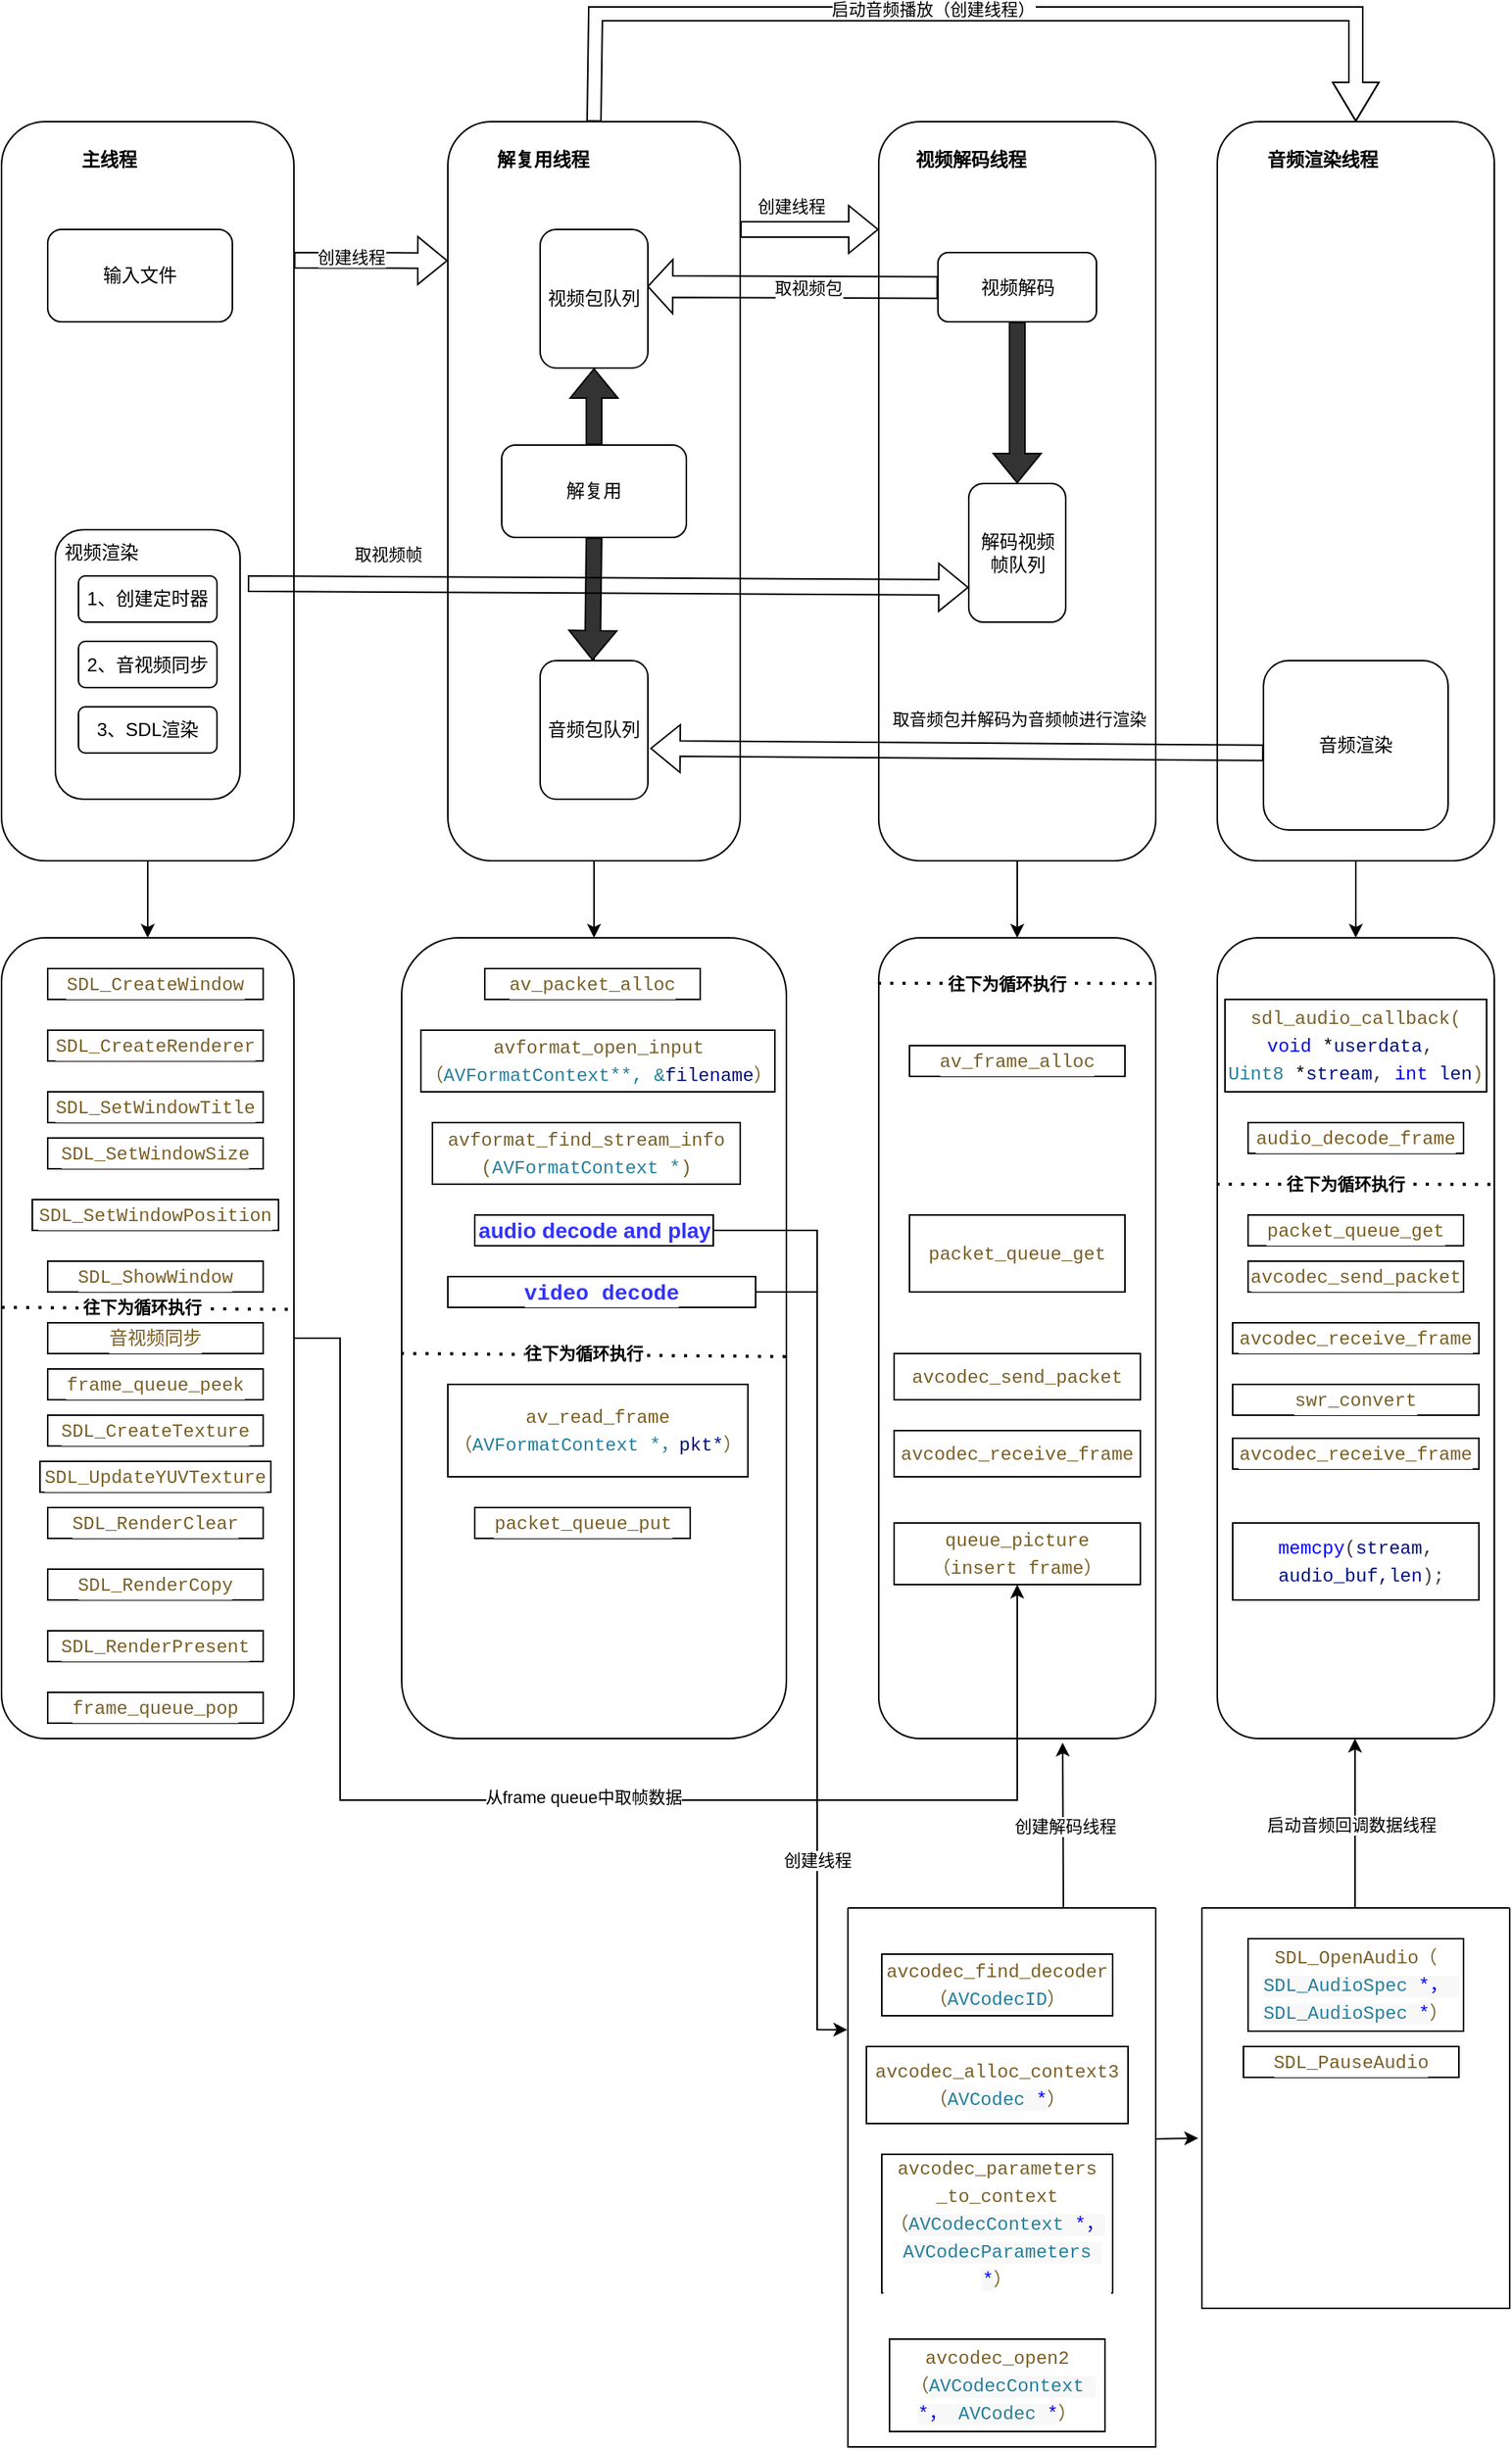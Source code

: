 <mxfile version="24.4.0" type="device">
  <diagram id="C5RBs43oDa-KdzZeNtuy" name="Page-1">
    <mxGraphModel dx="1114" dy="757" grid="1" gridSize="10" guides="1" tooltips="1" connect="1" arrows="1" fold="1" page="1" pageScale="1" pageWidth="827" pageHeight="1169" math="0" shadow="0">
      <root>
        <mxCell id="WIyWlLk6GJQsqaUBKTNV-0" />
        <mxCell id="WIyWlLk6GJQsqaUBKTNV-1" parent="WIyWlLk6GJQsqaUBKTNV-0" />
        <mxCell id="xDhnK0ZMCWVj5JiTfIHs-48" value="" style="edgeStyle=orthogonalEdgeStyle;rounded=0;orthogonalLoop=1;jettySize=auto;html=1;" edge="1" parent="WIyWlLk6GJQsqaUBKTNV-1" source="xDhnK0ZMCWVj5JiTfIHs-0" target="xDhnK0ZMCWVj5JiTfIHs-47">
          <mxGeometry relative="1" as="geometry" />
        </mxCell>
        <mxCell id="xDhnK0ZMCWVj5JiTfIHs-0" value="" style="rounded=1;whiteSpace=wrap;html=1;" vertex="1" parent="WIyWlLk6GJQsqaUBKTNV-1">
          <mxGeometry x="100" y="90" width="190" height="480" as="geometry" />
        </mxCell>
        <mxCell id="xDhnK0ZMCWVj5JiTfIHs-1" value="" style="rounded=1;whiteSpace=wrap;html=1;" vertex="1" parent="WIyWlLk6GJQsqaUBKTNV-1">
          <mxGeometry x="390" y="90" width="190" height="480" as="geometry" />
        </mxCell>
        <mxCell id="xDhnK0ZMCWVj5JiTfIHs-98" value="" style="edgeStyle=orthogonalEdgeStyle;rounded=0;orthogonalLoop=1;jettySize=auto;html=1;" edge="1" parent="WIyWlLk6GJQsqaUBKTNV-1" source="xDhnK0ZMCWVj5JiTfIHs-2" target="xDhnK0ZMCWVj5JiTfIHs-93">
          <mxGeometry relative="1" as="geometry" />
        </mxCell>
        <mxCell id="xDhnK0ZMCWVj5JiTfIHs-2" value="" style="rounded=1;whiteSpace=wrap;html=1;" vertex="1" parent="WIyWlLk6GJQsqaUBKTNV-1">
          <mxGeometry x="670" y="90" width="180" height="480" as="geometry" />
        </mxCell>
        <mxCell id="xDhnK0ZMCWVj5JiTfIHs-99" value="" style="edgeStyle=orthogonalEdgeStyle;rounded=0;orthogonalLoop=1;jettySize=auto;html=1;" edge="1" parent="WIyWlLk6GJQsqaUBKTNV-1" source="xDhnK0ZMCWVj5JiTfIHs-3" target="xDhnK0ZMCWVj5JiTfIHs-94">
          <mxGeometry relative="1" as="geometry" />
        </mxCell>
        <mxCell id="xDhnK0ZMCWVj5JiTfIHs-3" value="" style="rounded=1;whiteSpace=wrap;html=1;" vertex="1" parent="WIyWlLk6GJQsqaUBKTNV-1">
          <mxGeometry x="890" y="90" width="180" height="480" as="geometry" />
        </mxCell>
        <mxCell id="xDhnK0ZMCWVj5JiTfIHs-4" value="输入文件" style="rounded=1;whiteSpace=wrap;html=1;" vertex="1" parent="WIyWlLk6GJQsqaUBKTNV-1">
          <mxGeometry x="130" y="160" width="120" height="60" as="geometry" />
        </mxCell>
        <mxCell id="xDhnK0ZMCWVj5JiTfIHs-6" value="主线程" style="text;html=1;align=center;verticalAlign=middle;whiteSpace=wrap;rounded=0;fontStyle=1" vertex="1" parent="WIyWlLk6GJQsqaUBKTNV-1">
          <mxGeometry x="140" y="100" width="60" height="30" as="geometry" />
        </mxCell>
        <mxCell id="xDhnK0ZMCWVj5JiTfIHs-7" value="解复用线程" style="text;html=1;align=center;verticalAlign=middle;whiteSpace=wrap;rounded=0;fontStyle=1" vertex="1" parent="WIyWlLk6GJQsqaUBKTNV-1">
          <mxGeometry x="420" y="100" width="64" height="30" as="geometry" />
        </mxCell>
        <mxCell id="xDhnK0ZMCWVj5JiTfIHs-8" value="视频解码线程" style="text;html=1;align=center;verticalAlign=middle;whiteSpace=wrap;rounded=0;fontStyle=1" vertex="1" parent="WIyWlLk6GJQsqaUBKTNV-1">
          <mxGeometry x="690" y="100" width="80" height="30" as="geometry" />
        </mxCell>
        <mxCell id="xDhnK0ZMCWVj5JiTfIHs-9" value="音频渲染线程" style="text;html=1;align=center;verticalAlign=middle;whiteSpace=wrap;rounded=0;fontStyle=1" vertex="1" parent="WIyWlLk6GJQsqaUBKTNV-1">
          <mxGeometry x="917" y="100" width="83" height="30" as="geometry" />
        </mxCell>
        <mxCell id="xDhnK0ZMCWVj5JiTfIHs-10" value="" style="rounded=1;whiteSpace=wrap;html=1;" vertex="1" parent="WIyWlLk6GJQsqaUBKTNV-1">
          <mxGeometry x="135" y="355" width="120" height="175" as="geometry" />
        </mxCell>
        <mxCell id="xDhnK0ZMCWVj5JiTfIHs-11" value="" style="shape=flexArrow;endArrow=classic;html=1;rounded=0;entryX=0;entryY=0.188;entryDx=0;entryDy=0;entryPerimeter=0;" edge="1" parent="WIyWlLk6GJQsqaUBKTNV-1" target="xDhnK0ZMCWVj5JiTfIHs-1">
          <mxGeometry width="50" height="50" relative="1" as="geometry">
            <mxPoint x="290" y="180" as="sourcePoint" />
            <mxPoint x="340" y="130" as="targetPoint" />
            <Array as="points">
              <mxPoint x="290" y="180" />
            </Array>
          </mxGeometry>
        </mxCell>
        <mxCell id="xDhnK0ZMCWVj5JiTfIHs-13" value="创建线程" style="edgeLabel;html=1;align=center;verticalAlign=middle;resizable=0;points=[];" vertex="1" connectable="0" parent="xDhnK0ZMCWVj5JiTfIHs-11">
          <mxGeometry x="-0.25" y="2" relative="1" as="geometry">
            <mxPoint x="-1" as="offset" />
          </mxGeometry>
        </mxCell>
        <mxCell id="xDhnK0ZMCWVj5JiTfIHs-14" value="解复用" style="rounded=1;whiteSpace=wrap;html=1;" vertex="1" parent="WIyWlLk6GJQsqaUBKTNV-1">
          <mxGeometry x="425" y="300" width="120" height="60" as="geometry" />
        </mxCell>
        <mxCell id="xDhnK0ZMCWVj5JiTfIHs-15" value="视频包队列" style="rounded=1;whiteSpace=wrap;html=1;" vertex="1" parent="WIyWlLk6GJQsqaUBKTNV-1">
          <mxGeometry x="450" y="160" width="70" height="90" as="geometry" />
        </mxCell>
        <mxCell id="xDhnK0ZMCWVj5JiTfIHs-41" value="" style="edgeStyle=orthogonalEdgeStyle;rounded=0;orthogonalLoop=1;jettySize=auto;html=1;" edge="1" parent="WIyWlLk6GJQsqaUBKTNV-1" source="xDhnK0ZMCWVj5JiTfIHs-16" target="xDhnK0ZMCWVj5JiTfIHs-14">
          <mxGeometry relative="1" as="geometry" />
        </mxCell>
        <mxCell id="xDhnK0ZMCWVj5JiTfIHs-16" value="音频包队列" style="rounded=1;whiteSpace=wrap;html=1;" vertex="1" parent="WIyWlLk6GJQsqaUBKTNV-1">
          <mxGeometry x="450" y="440" width="70" height="90" as="geometry" />
        </mxCell>
        <mxCell id="xDhnK0ZMCWVj5JiTfIHs-20" value="视频解码" style="rounded=1;whiteSpace=wrap;html=1;" vertex="1" parent="WIyWlLk6GJQsqaUBKTNV-1">
          <mxGeometry x="708.5" y="175" width="103" height="45" as="geometry" />
        </mxCell>
        <mxCell id="xDhnK0ZMCWVj5JiTfIHs-21" value="" style="shape=flexArrow;endArrow=classic;html=1;rounded=0;exitX=0.5;exitY=1;exitDx=0;exitDy=0;fillColor=#333333;" edge="1" parent="WIyWlLk6GJQsqaUBKTNV-1" source="xDhnK0ZMCWVj5JiTfIHs-14">
          <mxGeometry width="50" height="50" relative="1" as="geometry">
            <mxPoint x="484" y="365" as="sourcePoint" />
            <mxPoint x="484" y="440" as="targetPoint" />
          </mxGeometry>
        </mxCell>
        <mxCell id="xDhnK0ZMCWVj5JiTfIHs-22" value="" style="shape=flexArrow;endArrow=classic;html=1;rounded=0;entryX=0.5;entryY=1;entryDx=0;entryDy=0;exitX=0.5;exitY=0;exitDx=0;exitDy=0;fillColor=#333333;" edge="1" parent="WIyWlLk6GJQsqaUBKTNV-1" source="xDhnK0ZMCWVj5JiTfIHs-14" target="xDhnK0ZMCWVj5JiTfIHs-15">
          <mxGeometry width="50" height="50" relative="1" as="geometry">
            <mxPoint x="470" y="300" as="sourcePoint" />
            <mxPoint x="520" y="250" as="targetPoint" />
          </mxGeometry>
        </mxCell>
        <mxCell id="xDhnK0ZMCWVj5JiTfIHs-24" value="" style="shape=flexArrow;endArrow=classic;html=1;rounded=0;" edge="1" parent="WIyWlLk6GJQsqaUBKTNV-1">
          <mxGeometry width="50" height="50" relative="1" as="geometry">
            <mxPoint x="580" y="160" as="sourcePoint" />
            <mxPoint x="670" y="160" as="targetPoint" />
            <Array as="points">
              <mxPoint x="580" y="160" />
            </Array>
          </mxGeometry>
        </mxCell>
        <mxCell id="xDhnK0ZMCWVj5JiTfIHs-25" value="创建线程" style="edgeLabel;html=1;align=center;verticalAlign=middle;resizable=0;points=[];" vertex="1" connectable="0" parent="xDhnK0ZMCWVj5JiTfIHs-24">
          <mxGeometry x="-0.25" y="2" relative="1" as="geometry">
            <mxPoint x="-1" y="-13" as="offset" />
          </mxGeometry>
        </mxCell>
        <mxCell id="xDhnK0ZMCWVj5JiTfIHs-26" value="" style="shape=flexArrow;endArrow=classic;html=1;rounded=0;width=9;endSize=8;entryX=0.5;entryY=0;entryDx=0;entryDy=0;exitX=0.5;exitY=0;exitDx=0;exitDy=0;" edge="1" parent="WIyWlLk6GJQsqaUBKTNV-1" source="xDhnK0ZMCWVj5JiTfIHs-1" target="xDhnK0ZMCWVj5JiTfIHs-3">
          <mxGeometry width="50" height="50" relative="1" as="geometry">
            <mxPoint x="484.163" y="90" as="sourcePoint" />
            <mxPoint x="975.83" y="40" as="targetPoint" />
            <Array as="points">
              <mxPoint x="486" y="20" />
              <mxPoint x="740" y="20" />
              <mxPoint x="980" y="20" />
            </Array>
          </mxGeometry>
        </mxCell>
        <mxCell id="xDhnK0ZMCWVj5JiTfIHs-27" value="启动音频播放（创建线程）" style="edgeLabel;html=1;align=center;verticalAlign=middle;resizable=0;points=[];" vertex="1" connectable="0" parent="xDhnK0ZMCWVj5JiTfIHs-26">
          <mxGeometry x="-0.09" y="3" relative="1" as="geometry">
            <mxPoint as="offset" />
          </mxGeometry>
        </mxCell>
        <mxCell id="xDhnK0ZMCWVj5JiTfIHs-30" value="音频渲染" style="rounded=1;whiteSpace=wrap;html=1;" vertex="1" parent="WIyWlLk6GJQsqaUBKTNV-1">
          <mxGeometry x="920" y="440" width="120" height="110" as="geometry" />
        </mxCell>
        <mxCell id="xDhnK0ZMCWVj5JiTfIHs-33" value="" style="shape=flexArrow;endArrow=classic;html=1;rounded=0;entryX=1.021;entryY=0.633;entryDx=0;entryDy=0;entryPerimeter=0;exitX=0.167;exitY=0.854;exitDx=0;exitDy=0;exitPerimeter=0;" edge="1" parent="WIyWlLk6GJQsqaUBKTNV-1" source="xDhnK0ZMCWVj5JiTfIHs-3" target="xDhnK0ZMCWVj5JiTfIHs-16">
          <mxGeometry width="50" height="50" relative="1" as="geometry">
            <mxPoint x="930" y="470" as="sourcePoint" />
            <mxPoint x="980" y="420" as="targetPoint" />
          </mxGeometry>
        </mxCell>
        <mxCell id="xDhnK0ZMCWVj5JiTfIHs-34" value="取音频包并解码为音频帧进行渲染" style="edgeLabel;html=1;align=center;verticalAlign=middle;resizable=0;points=[];" vertex="1" connectable="0" parent="xDhnK0ZMCWVj5JiTfIHs-33">
          <mxGeometry x="0.006" y="2" relative="1" as="geometry">
            <mxPoint x="41" y="-23" as="offset" />
          </mxGeometry>
        </mxCell>
        <mxCell id="xDhnK0ZMCWVj5JiTfIHs-35" value="解码视频&lt;div&gt;帧队列&lt;/div&gt;" style="rounded=1;whiteSpace=wrap;html=1;" vertex="1" parent="WIyWlLk6GJQsqaUBKTNV-1">
          <mxGeometry x="728.5" y="325" width="63" height="90" as="geometry" />
        </mxCell>
        <mxCell id="xDhnK0ZMCWVj5JiTfIHs-39" value="" style="shape=flexArrow;endArrow=classic;html=1;rounded=0;entryX=0.5;entryY=0;entryDx=0;entryDy=0;fillColor=#333333;" edge="1" parent="WIyWlLk6GJQsqaUBKTNV-1" target="xDhnK0ZMCWVj5JiTfIHs-35">
          <mxGeometry width="50" height="50" relative="1" as="geometry">
            <mxPoint x="760" y="220" as="sourcePoint" />
            <mxPoint x="810" y="170" as="targetPoint" />
          </mxGeometry>
        </mxCell>
        <mxCell id="xDhnK0ZMCWVj5JiTfIHs-40" value="" style="shape=flexArrow;endArrow=classic;html=1;rounded=0;entryX=0;entryY=0.75;entryDx=0;entryDy=0;" edge="1" parent="WIyWlLk6GJQsqaUBKTNV-1" target="xDhnK0ZMCWVj5JiTfIHs-35">
          <mxGeometry width="50" height="50" relative="1" as="geometry">
            <mxPoint x="260" y="390" as="sourcePoint" />
            <mxPoint x="310" y="340" as="targetPoint" />
          </mxGeometry>
        </mxCell>
        <mxCell id="xDhnK0ZMCWVj5JiTfIHs-46" value="取视频帧" style="edgeLabel;html=1;align=center;verticalAlign=middle;resizable=0;points=[];" vertex="1" connectable="0" parent="xDhnK0ZMCWVj5JiTfIHs-40">
          <mxGeometry x="0.112" y="2" relative="1" as="geometry">
            <mxPoint x="-170" y="-19" as="offset" />
          </mxGeometry>
        </mxCell>
        <mxCell id="xDhnK0ZMCWVj5JiTfIHs-42" value="视频渲染" style="text;html=1;align=center;verticalAlign=middle;whiteSpace=wrap;rounded=0;" vertex="1" parent="WIyWlLk6GJQsqaUBKTNV-1">
          <mxGeometry x="135" y="355" width="60" height="30" as="geometry" />
        </mxCell>
        <mxCell id="xDhnK0ZMCWVj5JiTfIHs-43" value="1、创建定时器" style="rounded=1;whiteSpace=wrap;html=1;" vertex="1" parent="WIyWlLk6GJQsqaUBKTNV-1">
          <mxGeometry x="150" y="385" width="90" height="30" as="geometry" />
        </mxCell>
        <mxCell id="xDhnK0ZMCWVj5JiTfIHs-44" value="2、音视频同步" style="rounded=1;whiteSpace=wrap;html=1;" vertex="1" parent="WIyWlLk6GJQsqaUBKTNV-1">
          <mxGeometry x="150" y="427.5" width="90" height="30" as="geometry" />
        </mxCell>
        <mxCell id="xDhnK0ZMCWVj5JiTfIHs-45" value="3、SDL渲染" style="rounded=1;whiteSpace=wrap;html=1;" vertex="1" parent="WIyWlLk6GJQsqaUBKTNV-1">
          <mxGeometry x="150" y="470" width="90" height="30" as="geometry" />
        </mxCell>
        <mxCell id="xDhnK0ZMCWVj5JiTfIHs-47" value="" style="rounded=1;whiteSpace=wrap;html=1;" vertex="1" parent="WIyWlLk6GJQsqaUBKTNV-1">
          <mxGeometry x="100" y="620" width="190" height="520" as="geometry" />
        </mxCell>
        <mxCell id="xDhnK0ZMCWVj5JiTfIHs-50" value="&lt;div style=&quot;color: rgb(59, 59, 59); background-color: rgb(255, 255, 255); font-family: Menlo, Monaco, &amp;quot;Courier New&amp;quot;, monospace; line-height: 18px; white-space: pre;&quot;&gt;&lt;span style=&quot;color: #795e26;&quot;&gt;SDL_CreateWindow&lt;/span&gt;&lt;/div&gt;" style="rounded=0;whiteSpace=wrap;html=1;" vertex="1" parent="WIyWlLk6GJQsqaUBKTNV-1">
          <mxGeometry x="130" y="640" width="140" height="20" as="geometry" />
        </mxCell>
        <mxCell id="xDhnK0ZMCWVj5JiTfIHs-51" value="&lt;div style=&quot;color: rgb(59, 59, 59); background-color: rgb(255, 255, 255); font-family: Menlo, Monaco, &amp;quot;Courier New&amp;quot;, monospace; line-height: 18px; white-space: pre;&quot;&gt;&lt;div style=&quot;line-height: 18px;&quot;&gt;&lt;span style=&quot;color: #795e26;&quot;&gt;SDL_CreateRenderer&lt;/span&gt;&lt;/div&gt;&lt;/div&gt;" style="rounded=0;whiteSpace=wrap;html=1;" vertex="1" parent="WIyWlLk6GJQsqaUBKTNV-1">
          <mxGeometry x="130" y="680" width="140" height="20" as="geometry" />
        </mxCell>
        <mxCell id="xDhnK0ZMCWVj5JiTfIHs-52" value="&lt;div style=&quot;color: rgb(59, 59, 59); background-color: rgb(255, 255, 255); font-family: Menlo, Monaco, &amp;quot;Courier New&amp;quot;, monospace; line-height: 18px; white-space: pre;&quot;&gt;&lt;div style=&quot;line-height: 18px;&quot;&gt;&lt;div style=&quot;line-height: 18px;&quot;&gt;&lt;span style=&quot;color: #795e26;&quot;&gt;SDL_SetWindowTitle&lt;/span&gt;&lt;/div&gt;&lt;/div&gt;&lt;/div&gt;" style="rounded=0;whiteSpace=wrap;html=1;" vertex="1" parent="WIyWlLk6GJQsqaUBKTNV-1">
          <mxGeometry x="130" y="720" width="140" height="20" as="geometry" />
        </mxCell>
        <mxCell id="xDhnK0ZMCWVj5JiTfIHs-53" value="&lt;div style=&quot;color: rgb(59, 59, 59); background-color: rgb(255, 255, 255); font-family: Menlo, Monaco, &amp;quot;Courier New&amp;quot;, monospace; line-height: 18px; white-space: pre;&quot;&gt;&lt;div style=&quot;line-height: 18px;&quot;&gt;&lt;span style=&quot;color: #795e26;&quot;&gt;SDL_SetWindowSize&lt;/span&gt;&lt;/div&gt;&lt;/div&gt;" style="rounded=0;whiteSpace=wrap;html=1;" vertex="1" parent="WIyWlLk6GJQsqaUBKTNV-1">
          <mxGeometry x="130" y="750" width="140" height="20" as="geometry" />
        </mxCell>
        <mxCell id="xDhnK0ZMCWVj5JiTfIHs-54" value="&lt;div style=&quot;color: rgb(59, 59, 59); background-color: rgb(255, 255, 255); font-family: Menlo, Monaco, &amp;quot;Courier New&amp;quot;, monospace; line-height: 18px; white-space: pre;&quot;&gt;&lt;div style=&quot;line-height: 18px;&quot;&gt;&lt;span style=&quot;color: #795e26;&quot;&gt;SDL_SetWindowPosition&lt;/span&gt;&lt;/div&gt;&lt;/div&gt;" style="rounded=0;whiteSpace=wrap;html=1;" vertex="1" parent="WIyWlLk6GJQsqaUBKTNV-1">
          <mxGeometry x="120" y="790" width="160" height="20" as="geometry" />
        </mxCell>
        <mxCell id="xDhnK0ZMCWVj5JiTfIHs-55" value="&lt;div style=&quot;color: rgb(59, 59, 59); background-color: rgb(255, 255, 255); font-family: Menlo, Monaco, &amp;quot;Courier New&amp;quot;, monospace; line-height: 18px; white-space: pre;&quot;&gt;&lt;div style=&quot;line-height: 18px;&quot;&gt;&lt;span style=&quot;color: #795e26;&quot;&gt;SDL_ShowWindow&lt;/span&gt;&lt;/div&gt;&lt;/div&gt;" style="rounded=0;whiteSpace=wrap;html=1;" vertex="1" parent="WIyWlLk6GJQsqaUBKTNV-1">
          <mxGeometry x="130" y="830" width="140" height="20" as="geometry" />
        </mxCell>
        <mxCell id="xDhnK0ZMCWVj5JiTfIHs-56" value="&lt;div style=&quot;color: rgb(59, 59, 59); background-color: rgb(255, 255, 255); font-family: Menlo, Monaco, &amp;quot;Courier New&amp;quot;, monospace; line-height: 18px; white-space: pre;&quot;&gt;&lt;div style=&quot;line-height: 18px;&quot;&gt;&lt;span style=&quot;color: #795e26;&quot;&gt;frame_queue_peek&lt;/span&gt;&lt;/div&gt;&lt;/div&gt;" style="rounded=0;whiteSpace=wrap;html=1;" vertex="1" parent="WIyWlLk6GJQsqaUBKTNV-1">
          <mxGeometry x="130" y="900" width="140" height="20" as="geometry" />
        </mxCell>
        <mxCell id="xDhnK0ZMCWVj5JiTfIHs-57" value="&lt;div style=&quot;color: rgb(59, 59, 59); background-color: rgb(255, 255, 255); font-family: Menlo, Monaco, &amp;quot;Courier New&amp;quot;, monospace; line-height: 18px; white-space: pre;&quot;&gt;&lt;div style=&quot;line-height: 18px;&quot;&gt;&lt;span style=&quot;color: #795e26;&quot;&gt;SDL_CreateTexture&lt;/span&gt;&lt;/div&gt;&lt;/div&gt;" style="rounded=0;whiteSpace=wrap;html=1;" vertex="1" parent="WIyWlLk6GJQsqaUBKTNV-1">
          <mxGeometry x="130" y="930" width="140" height="20" as="geometry" />
        </mxCell>
        <mxCell id="xDhnK0ZMCWVj5JiTfIHs-59" value="&lt;div style=&quot;color: rgb(59, 59, 59); background-color: rgb(255, 255, 255); font-family: Menlo, Monaco, &amp;quot;Courier New&amp;quot;, monospace; line-height: 18px; white-space: pre;&quot;&gt;&lt;div style=&quot;line-height: 18px;&quot;&gt;&lt;div style=&quot;line-height: 18px;&quot;&gt;&lt;span style=&quot;color: #795e26;&quot;&gt;SDL_RenderCopy&lt;/span&gt;&lt;/div&gt;&lt;/div&gt;&lt;/div&gt;" style="rounded=0;whiteSpace=wrap;html=1;" vertex="1" parent="WIyWlLk6GJQsqaUBKTNV-1">
          <mxGeometry x="130" y="1030" width="140" height="20" as="geometry" />
        </mxCell>
        <mxCell id="xDhnK0ZMCWVj5JiTfIHs-60" value="&lt;div style=&quot;color: rgb(59, 59, 59); background-color: rgb(255, 255, 255); font-family: Menlo, Monaco, &amp;quot;Courier New&amp;quot;, monospace; line-height: 18px; white-space: pre;&quot;&gt;&lt;div style=&quot;line-height: 18px;&quot;&gt;&lt;div style=&quot;line-height: 18px;&quot;&gt;&lt;span style=&quot;color: #795e26;&quot;&gt;SDL_UpdateYUVTexture&lt;/span&gt;&lt;/div&gt;&lt;/div&gt;&lt;/div&gt;" style="rounded=0;whiteSpace=wrap;html=1;" vertex="1" parent="WIyWlLk6GJQsqaUBKTNV-1">
          <mxGeometry x="125" y="960" width="150" height="20" as="geometry" />
        </mxCell>
        <mxCell id="xDhnK0ZMCWVj5JiTfIHs-61" value="&lt;div style=&quot;color: rgb(59, 59, 59); background-color: rgb(255, 255, 255); font-family: Menlo, Monaco, &amp;quot;Courier New&amp;quot;, monospace; line-height: 18px; white-space: pre;&quot;&gt;&lt;div style=&quot;line-height: 18px;&quot;&gt;&lt;div style=&quot;line-height: 18px;&quot;&gt;&lt;span style=&quot;color: #795e26;&quot;&gt;SDL_RenderClear&lt;/span&gt;&lt;/div&gt;&lt;/div&gt;&lt;/div&gt;" style="rounded=0;whiteSpace=wrap;html=1;" vertex="1" parent="WIyWlLk6GJQsqaUBKTNV-1">
          <mxGeometry x="130" y="990" width="140" height="20" as="geometry" />
        </mxCell>
        <mxCell id="xDhnK0ZMCWVj5JiTfIHs-62" value="&lt;div style=&quot;color: rgb(59, 59, 59); background-color: rgb(255, 255, 255); font-family: Menlo, Monaco, &amp;quot;Courier New&amp;quot;, monospace; line-height: 18px; white-space: pre;&quot;&gt;&lt;div style=&quot;line-height: 18px;&quot;&gt;&lt;div style=&quot;line-height: 18px;&quot;&gt;&lt;div style=&quot;line-height: 18px;&quot;&gt;&lt;span style=&quot;color: #795e26;&quot;&gt;SDL_RenderPresent&lt;/span&gt;&lt;/div&gt;&lt;/div&gt;&lt;/div&gt;&lt;/div&gt;" style="rounded=0;whiteSpace=wrap;html=1;" vertex="1" parent="WIyWlLk6GJQsqaUBKTNV-1">
          <mxGeometry x="130" y="1070" width="140" height="20" as="geometry" />
        </mxCell>
        <mxCell id="xDhnK0ZMCWVj5JiTfIHs-63" value="&lt;div style=&quot;color: rgb(59, 59, 59); background-color: rgb(255, 255, 255); font-family: Menlo, Monaco, &amp;quot;Courier New&amp;quot;, monospace; line-height: 18px; white-space: pre;&quot;&gt;&lt;div style=&quot;line-height: 18px;&quot;&gt;&lt;div style=&quot;line-height: 18px;&quot;&gt;&lt;div style=&quot;line-height: 18px;&quot;&gt;&lt;div style=&quot;line-height: 18px;&quot;&gt;&lt;span style=&quot;color: #795e26;&quot;&gt;frame_queue_pop&lt;/span&gt;&lt;/div&gt;&lt;/div&gt;&lt;/div&gt;&lt;/div&gt;&lt;/div&gt;" style="rounded=0;whiteSpace=wrap;html=1;" vertex="1" parent="WIyWlLk6GJQsqaUBKTNV-1">
          <mxGeometry x="130" y="1110" width="140" height="20" as="geometry" />
        </mxCell>
        <mxCell id="xDhnK0ZMCWVj5JiTfIHs-64" value="" style="rounded=1;whiteSpace=wrap;html=1;" vertex="1" parent="WIyWlLk6GJQsqaUBKTNV-1">
          <mxGeometry x="360" y="620" width="250" height="520" as="geometry" />
        </mxCell>
        <mxCell id="xDhnK0ZMCWVj5JiTfIHs-65" value="&lt;div style=&quot;color: rgb(59, 59, 59); background-color: rgb(255, 255, 255); font-family: Menlo, Monaco, &amp;quot;Courier New&amp;quot;, monospace; line-height: 18px; white-space: pre;&quot;&gt;&lt;div style=&quot;line-height: 18px;&quot;&gt;&lt;span style=&quot;color: #795e26;&quot;&gt;av_packet_alloc&lt;/span&gt;&lt;/div&gt;&lt;/div&gt;" style="rounded=0;whiteSpace=wrap;html=1;" vertex="1" parent="WIyWlLk6GJQsqaUBKTNV-1">
          <mxGeometry x="414" y="640" width="140" height="20" as="geometry" />
        </mxCell>
        <mxCell id="xDhnK0ZMCWVj5JiTfIHs-66" value="&lt;div style=&quot;color: rgb(59, 59, 59); background-color: rgb(255, 255, 255); font-family: Menlo, Monaco, &amp;quot;Courier New&amp;quot;, monospace; line-height: 18px; white-space: pre;&quot;&gt;&lt;div style=&quot;line-height: 18px;&quot;&gt;&lt;span style=&quot;color: #795e26;&quot;&gt;av_read_frame&lt;/span&gt;&lt;/div&gt;&lt;div style=&quot;line-height: 18px;&quot;&gt;&lt;span style=&quot;color: #795e26;&quot;&gt;（&lt;/span&gt;&lt;span style=&quot;color: rgb(38, 127, 153);&quot;&gt;AVFormatContext *，&lt;/span&gt;&lt;span style=&quot;color: rgb(0, 16, 128);&quot;&gt;pkt*&lt;/span&gt;&lt;span style=&quot;color: rgb(121, 94, 38);&quot;&gt;）&lt;/span&gt;&lt;/div&gt;&lt;/div&gt;" style="rounded=0;whiteSpace=wrap;html=1;" vertex="1" parent="WIyWlLk6GJQsqaUBKTNV-1">
          <mxGeometry x="390" y="910" width="195" height="60" as="geometry" />
        </mxCell>
        <mxCell id="xDhnK0ZMCWVj5JiTfIHs-69" value="&lt;div style=&quot;color: rgb(59, 59, 59); background-color: rgb(255, 255, 255); font-family: Menlo, Monaco, &amp;quot;Courier New&amp;quot;, monospace; line-height: 18px; white-space: pre;&quot;&gt;&lt;div style=&quot;line-height: 18px;&quot;&gt;&lt;span style=&quot;color: #795e26;&quot;&gt;avformat_find_stream_info&lt;/span&gt;&lt;/div&gt;&lt;div style=&quot;line-height: 18px;&quot;&gt;&lt;span style=&quot;color: #795e26;&quot;&gt;(&lt;/span&gt;&lt;span style=&quot;color: rgb(38, 127, 153);&quot;&gt;AVFormatContext *&lt;/span&gt;&lt;span style=&quot;color: rgb(121, 94, 38);&quot;&gt;)&lt;/span&gt;&lt;/div&gt;&lt;/div&gt;" style="rounded=0;whiteSpace=wrap;html=1;" vertex="1" parent="WIyWlLk6GJQsqaUBKTNV-1">
          <mxGeometry x="380" y="740" width="200" height="40" as="geometry" />
        </mxCell>
        <mxCell id="xDhnK0ZMCWVj5JiTfIHs-70" value="audio decode and play" style="rounded=0;fillStyle=solid;html=1;fontColor=#3333FF;fontStyle=1;fontSize=14;" vertex="1" parent="WIyWlLk6GJQsqaUBKTNV-1">
          <mxGeometry x="407.5" y="800" width="155" height="20" as="geometry" />
        </mxCell>
        <mxCell id="xDhnK0ZMCWVj5JiTfIHs-71" value="&lt;div style=&quot;color: rgb(59, 59, 59); background-color: rgb(255, 255, 255); font-family: Menlo, Monaco, &amp;quot;Courier New&amp;quot;, monospace; line-height: 18px; white-space: pre;&quot;&gt;&lt;div style=&quot;line-height: 18px;&quot;&gt;&lt;span style=&quot;color: #795e26;&quot;&gt;packet_queue_put&lt;/span&gt;&lt;/div&gt;&lt;/div&gt;" style="rounded=0;whiteSpace=wrap;html=1;" vertex="1" parent="WIyWlLk6GJQsqaUBKTNV-1">
          <mxGeometry x="407.5" y="990" width="140" height="20" as="geometry" />
        </mxCell>
        <mxCell id="xDhnK0ZMCWVj5JiTfIHs-72" value="&lt;div style=&quot;background-color: rgb(255, 255, 255); font-family: Menlo, Monaco, &amp;quot;Courier New&amp;quot;, monospace; line-height: 18px; white-space: pre; font-size: 14px;&quot;&gt;&lt;span style=&quot;font-size: 14px;&quot;&gt;video decode&lt;/span&gt;&lt;br style=&quot;font-size: 14px;&quot;&gt;&lt;/div&gt;" style="rounded=0;whiteSpace=wrap;html=1;fontColor=#3333FF;fontStyle=1;fontSize=14;" vertex="1" parent="WIyWlLk6GJQsqaUBKTNV-1">
          <mxGeometry x="390" y="840" width="200" height="20" as="geometry" />
        </mxCell>
        <mxCell id="xDhnK0ZMCWVj5JiTfIHs-76" value="" style="endArrow=classic;html=1;rounded=0;exitX=0.5;exitY=1;exitDx=0;exitDy=0;" edge="1" parent="WIyWlLk6GJQsqaUBKTNV-1" source="xDhnK0ZMCWVj5JiTfIHs-1" target="xDhnK0ZMCWVj5JiTfIHs-64">
          <mxGeometry width="50" height="50" relative="1" as="geometry">
            <mxPoint x="485" y="580" as="sourcePoint" />
            <mxPoint x="540" y="520" as="targetPoint" />
          </mxGeometry>
        </mxCell>
        <mxCell id="xDhnK0ZMCWVj5JiTfIHs-78" value="&lt;div style=&quot;color: rgb(59, 59, 59); background-color: rgb(255, 255, 255); font-family: Menlo, Monaco, &amp;quot;Courier New&amp;quot;, monospace; line-height: 18px; white-space: pre;&quot;&gt;&lt;div style=&quot;line-height: 18px;&quot;&gt;&lt;span style=&quot;color: #795e26;&quot;&gt;avformat_open_input&lt;/span&gt;&lt;/div&gt;&lt;div style=&quot;line-height: 18px;&quot;&gt;&lt;span style=&quot;color: #795e26;&quot;&gt;（&lt;/span&gt;&lt;span style=&quot;color: rgb(38, 127, 153);&quot;&gt;AVFormatContext**, &amp;amp;&lt;/span&gt;&lt;span style=&quot;color: rgb(0, 16, 128);&quot;&gt;filename&lt;/span&gt;&lt;span style=&quot;color: rgb(121, 94, 38);&quot;&gt;）&lt;/span&gt;&lt;/div&gt;&lt;/div&gt;" style="rounded=0;whiteSpace=wrap;html=1;" vertex="1" parent="WIyWlLk6GJQsqaUBKTNV-1">
          <mxGeometry x="372.5" y="680" width="230" height="40" as="geometry" />
        </mxCell>
        <mxCell id="xDhnK0ZMCWVj5JiTfIHs-88" value="" style="endArrow=none;dashed=1;html=1;dashPattern=1 3;strokeWidth=2;rounded=0;entryX=0.992;entryY=0.541;entryDx=0;entryDy=0;entryPerimeter=0;" edge="1" parent="WIyWlLk6GJQsqaUBKTNV-1">
          <mxGeometry width="50" height="50" relative="1" as="geometry">
            <mxPoint x="100" y="860" as="sourcePoint" />
            <mxPoint x="288.48" y="861.32" as="targetPoint" />
          </mxGeometry>
        </mxCell>
        <mxCell id="xDhnK0ZMCWVj5JiTfIHs-89" value="往下为循环执行" style="edgeLabel;html=1;align=center;verticalAlign=middle;resizable=0;points=[];fontStyle=1" vertex="1" connectable="0" parent="xDhnK0ZMCWVj5JiTfIHs-88">
          <mxGeometry x="-0.125" y="3" relative="1" as="geometry">
            <mxPoint x="8" y="2" as="offset" />
          </mxGeometry>
        </mxCell>
        <mxCell id="xDhnK0ZMCWVj5JiTfIHs-91" value="" style="endArrow=none;dashed=1;html=1;dashPattern=1 3;strokeWidth=2;rounded=0;entryX=1.002;entryY=0.523;entryDx=0;entryDy=0;entryPerimeter=0;exitX=-0.002;exitY=0.519;exitDx=0;exitDy=0;exitPerimeter=0;" edge="1" parent="WIyWlLk6GJQsqaUBKTNV-1" source="xDhnK0ZMCWVj5JiTfIHs-64" target="xDhnK0ZMCWVj5JiTfIHs-64">
          <mxGeometry width="50" height="50" relative="1" as="geometry">
            <mxPoint x="396" y="890" as="sourcePoint" />
            <mxPoint x="584" y="891" as="targetPoint" />
          </mxGeometry>
        </mxCell>
        <mxCell id="xDhnK0ZMCWVj5JiTfIHs-92" value="往下为循环执行" style="edgeLabel;html=1;align=center;verticalAlign=middle;resizable=0;points=[];fontStyle=1" vertex="1" connectable="0" parent="xDhnK0ZMCWVj5JiTfIHs-91">
          <mxGeometry x="-0.125" y="3" relative="1" as="geometry">
            <mxPoint x="8" y="2" as="offset" />
          </mxGeometry>
        </mxCell>
        <mxCell id="xDhnK0ZMCWVj5JiTfIHs-93" value="" style="rounded=1;whiteSpace=wrap;html=1;" vertex="1" parent="WIyWlLk6GJQsqaUBKTNV-1">
          <mxGeometry x="670" y="620" width="180" height="520" as="geometry" />
        </mxCell>
        <mxCell id="xDhnK0ZMCWVj5JiTfIHs-94" value="" style="rounded=1;whiteSpace=wrap;html=1;" vertex="1" parent="WIyWlLk6GJQsqaUBKTNV-1">
          <mxGeometry x="890" y="620" width="180" height="520" as="geometry" />
        </mxCell>
        <mxCell id="xDhnK0ZMCWVj5JiTfIHs-97" value="" style="endArrow=classic;html=1;rounded=0;exitX=1;exitY=0.5;exitDx=0;exitDy=0;entryX=-0.002;entryY=0.226;entryDx=0;entryDy=0;entryPerimeter=0;" edge="1" parent="WIyWlLk6GJQsqaUBKTNV-1" source="xDhnK0ZMCWVj5JiTfIHs-72" target="xDhnK0ZMCWVj5JiTfIHs-155">
          <mxGeometry width="50" height="50" relative="1" as="geometry">
            <mxPoint x="590" y="850" as="sourcePoint" />
            <mxPoint x="660" y="1330" as="targetPoint" />
            <Array as="points">
              <mxPoint x="630" y="850" />
              <mxPoint x="630" y="1329" />
            </Array>
          </mxGeometry>
        </mxCell>
        <mxCell id="xDhnK0ZMCWVj5JiTfIHs-100" value="创建线程" style="edgeLabel;html=1;align=center;verticalAlign=middle;resizable=0;points=[];" vertex="1" connectable="0" parent="xDhnK0ZMCWVj5JiTfIHs-97">
          <mxGeometry x="0.069" y="2" relative="1" as="geometry">
            <mxPoint x="-2" y="121" as="offset" />
          </mxGeometry>
        </mxCell>
        <mxCell id="xDhnK0ZMCWVj5JiTfIHs-102" value="" style="shape=flexArrow;endArrow=classic;html=1;rounded=0;width=14;endSize=5.05;entryX=0.993;entryY=0.406;entryDx=0;entryDy=0;entryPerimeter=0;" edge="1" parent="WIyWlLk6GJQsqaUBKTNV-1">
          <mxGeometry width="50" height="50" relative="1" as="geometry">
            <mxPoint x="708.5" y="197.754" as="sourcePoint" />
            <mxPoint x="519.51" y="197.0" as="targetPoint" />
          </mxGeometry>
        </mxCell>
        <mxCell id="xDhnK0ZMCWVj5JiTfIHs-103" value="取视频包" style="edgeLabel;html=1;align=center;verticalAlign=middle;resizable=0;points=[];" vertex="1" connectable="0" parent="xDhnK0ZMCWVj5JiTfIHs-102">
          <mxGeometry x="-0.101" relative="1" as="geometry">
            <mxPoint as="offset" />
          </mxGeometry>
        </mxCell>
        <mxCell id="xDhnK0ZMCWVj5JiTfIHs-106" value="&lt;div style=&quot;color: rgb(59, 59, 59); background-color: rgb(255, 255, 255); font-family: Menlo, Monaco, &amp;quot;Courier New&amp;quot;, monospace; line-height: 18px; white-space: pre;&quot;&gt;&lt;div style=&quot;line-height: 18px;&quot;&gt;&lt;div style=&quot;line-height: 18px;&quot;&gt;&lt;div style=&quot;line-height: 18px;&quot;&gt;&lt;span style=&quot;color: #795e26;&quot;&gt;packet_queue_get&lt;/span&gt;&lt;/div&gt;&lt;/div&gt;&lt;/div&gt;&lt;/div&gt;" style="rounded=0;whiteSpace=wrap;html=1;" vertex="1" parent="WIyWlLk6GJQsqaUBKTNV-1">
          <mxGeometry x="690" y="800" width="140" height="50" as="geometry" />
        </mxCell>
        <mxCell id="xDhnK0ZMCWVj5JiTfIHs-108" value="&lt;div style=&quot;color: rgb(59, 59, 59); background-color: rgb(255, 255, 255); font-family: Menlo, Monaco, &amp;quot;Courier New&amp;quot;, monospace; line-height: 18px; white-space: pre;&quot;&gt;&lt;div style=&quot;line-height: 18px;&quot;&gt;&lt;div style=&quot;line-height: 18px;&quot;&gt;&lt;div style=&quot;line-height: 18px;&quot;&gt;&lt;span style=&quot;color: #795e26;&quot;&gt;avcodec_send_packet&lt;/span&gt;&lt;/div&gt;&lt;/div&gt;&lt;/div&gt;&lt;/div&gt;" style="rounded=0;whiteSpace=wrap;html=1;" vertex="1" parent="WIyWlLk6GJQsqaUBKTNV-1">
          <mxGeometry x="680" y="890" width="160" height="30" as="geometry" />
        </mxCell>
        <mxCell id="xDhnK0ZMCWVj5JiTfIHs-113" value="&lt;div style=&quot;color: rgb(59, 59, 59); background-color: rgb(255, 255, 255); font-family: Menlo, Monaco, &amp;quot;Courier New&amp;quot;, monospace; line-height: 18px; white-space: pre;&quot;&gt;&lt;div style=&quot;line-height: 18px;&quot;&gt;&lt;div style=&quot;line-height: 18px;&quot;&gt;&lt;div style=&quot;line-height: 18px;&quot;&gt;&lt;div style=&quot;line-height: 18px;&quot;&gt;&lt;span style=&quot;color: #795e26;&quot;&gt;avcodec_receive_frame&lt;/span&gt;&lt;/div&gt;&lt;/div&gt;&lt;/div&gt;&lt;/div&gt;&lt;/div&gt;" style="rounded=0;whiteSpace=wrap;html=1;" vertex="1" parent="WIyWlLk6GJQsqaUBKTNV-1">
          <mxGeometry x="680" y="940" width="160" height="30" as="geometry" />
        </mxCell>
        <mxCell id="xDhnK0ZMCWVj5JiTfIHs-114" value="&lt;div style=&quot;color: rgb(59, 59, 59); background-color: rgb(255, 255, 255); font-family: Menlo, Monaco, &amp;quot;Courier New&amp;quot;, monospace; line-height: 18px; white-space: pre;&quot;&gt;&lt;div style=&quot;line-height: 18px;&quot;&gt;&lt;div style=&quot;line-height: 18px;&quot;&gt;&lt;div style=&quot;line-height: 18px;&quot;&gt;&lt;div style=&quot;line-height: 18px;&quot;&gt;&lt;div style=&quot;line-height: 18px;&quot;&gt;&lt;span style=&quot;color: #795e26;&quot;&gt;queue_picture&lt;/span&gt;&lt;/div&gt;&lt;div style=&quot;line-height: 18px;&quot;&gt;&lt;span style=&quot;color: #795e26;&quot;&gt;（insert frame）&lt;/span&gt;&lt;/div&gt;&lt;/div&gt;&lt;/div&gt;&lt;/div&gt;&lt;/div&gt;&lt;/div&gt;" style="rounded=0;whiteSpace=wrap;html=1;" vertex="1" parent="WIyWlLk6GJQsqaUBKTNV-1">
          <mxGeometry x="680" y="1000" width="160" height="40" as="geometry" />
        </mxCell>
        <mxCell id="xDhnK0ZMCWVj5JiTfIHs-117" value="" style="endArrow=none;dashed=1;html=1;dashPattern=1 3;strokeWidth=2;rounded=0;entryX=1.003;entryY=0.654;entryDx=0;entryDy=0;entryPerimeter=0;" edge="1" parent="WIyWlLk6GJQsqaUBKTNV-1">
          <mxGeometry width="50" height="50" relative="1" as="geometry">
            <mxPoint x="669.46" y="649.5" as="sourcePoint" />
            <mxPoint x="850" y="649.58" as="targetPoint" />
          </mxGeometry>
        </mxCell>
        <mxCell id="xDhnK0ZMCWVj5JiTfIHs-118" value="&lt;span style=&quot;font-weight: 700;&quot;&gt;往下为循环执行&lt;/span&gt;" style="edgeLabel;html=1;align=center;verticalAlign=middle;resizable=0;points=[];" vertex="1" connectable="0" parent="xDhnK0ZMCWVj5JiTfIHs-117">
          <mxGeometry x="-0.086" relative="1" as="geometry">
            <mxPoint x="1" as="offset" />
          </mxGeometry>
        </mxCell>
        <mxCell id="xDhnK0ZMCWVj5JiTfIHs-121" value="&lt;span style=&quot;color: rgba(0, 0, 0, 0); font-family: monospace; font-size: 0px; text-align: start; background-color: rgb(251, 251, 251);&quot;&gt;%3CmxGraphModel%3E%3Croot%3E%3CmxCell%20id%3D%220%22%2F%3E%3CmxCell%20id%3D%221%22%20parent%3D%220%22%2F%3E%3CmxCell%20id%3D%222%22%20value%3D%22%E5%BE%80%E4%B8%8B%E4%B8%BA%E5%BE%AA%E7%8E%AF%E6%89%A7%E8%A1%8C%22%20style%3D%22edgeLabel%3Bhtml%3D1%3Balign%3Dcenter%3BverticalAlign%3Dmiddle%3Bresizable%3D0%3Bpoints%3D%5B%5D%3BfontStyle%3D1%22%20vertex%3D%221%22%20connectable%3D%220%22%20parent%3D%221%22%3E%3CmxGeometry%20x%3D%22477.521%22%20y%3D%22889.792%22%20as%3D%22geometry%22%2F%3E%3C%2FmxCell%3E%3C%2Froot%3E%3C%2FmxGraphModel%3E&lt;/span&gt;" style="edgeLabel;html=1;align=center;verticalAlign=middle;resizable=0;points=[];" vertex="1" connectable="0" parent="xDhnK0ZMCWVj5JiTfIHs-117">
          <mxGeometry x="-0.064" relative="1" as="geometry">
            <mxPoint as="offset" />
          </mxGeometry>
        </mxCell>
        <mxCell id="xDhnK0ZMCWVj5JiTfIHs-124" value="" style="endArrow=classic;html=1;rounded=0;entryX=0.5;entryY=1;entryDx=0;entryDy=0;" edge="1" parent="WIyWlLk6GJQsqaUBKTNV-1" target="xDhnK0ZMCWVj5JiTfIHs-114">
          <mxGeometry width="50" height="50" relative="1" as="geometry">
            <mxPoint x="290" y="880" as="sourcePoint" />
            <mxPoint x="740" y="1180" as="targetPoint" />
            <Array as="points">
              <mxPoint x="320" y="880" />
              <mxPoint x="320" y="1180" />
              <mxPoint x="760" y="1180" />
            </Array>
          </mxGeometry>
        </mxCell>
        <mxCell id="xDhnK0ZMCWVj5JiTfIHs-125" value="从frame queue中取帧数据" style="edgeLabel;html=1;align=center;verticalAlign=middle;resizable=0;points=[];" vertex="1" connectable="0" parent="xDhnK0ZMCWVj5JiTfIHs-124">
          <mxGeometry x="0.072" y="2" relative="1" as="geometry">
            <mxPoint as="offset" />
          </mxGeometry>
        </mxCell>
        <mxCell id="xDhnK0ZMCWVj5JiTfIHs-134" value="&lt;div style=&quot;color: rgb(59, 59, 59); background-color: rgb(255, 255, 255); font-family: Menlo, Monaco, &amp;quot;Courier New&amp;quot;, monospace; line-height: 18px; white-space: pre;&quot;&gt;&lt;div style=&quot;line-height: 18px;&quot;&gt;&lt;div style=&quot;line-height: 18px;&quot;&gt;&lt;div style=&quot;line-height: 18px;&quot;&gt;&lt;div style=&quot;line-height: 18px;&quot;&gt;&lt;span style=&quot;color: #795e26;&quot;&gt;audio_decode_frame&lt;/span&gt;&lt;/div&gt;&lt;/div&gt;&lt;/div&gt;&lt;/div&gt;&lt;/div&gt;" style="rounded=0;whiteSpace=wrap;html=1;" vertex="1" parent="WIyWlLk6GJQsqaUBKTNV-1">
          <mxGeometry x="910" y="740" width="140" height="20" as="geometry" />
        </mxCell>
        <mxCell id="xDhnK0ZMCWVj5JiTfIHs-138" value="&lt;div style=&quot;color: rgb(59, 59, 59); background-color: rgb(255, 255, 255); font-family: Menlo, Monaco, &amp;quot;Courier New&amp;quot;, monospace; line-height: 18px; white-space: pre;&quot;&gt;&lt;div style=&quot;line-height: 18px;&quot;&gt;&lt;div style=&quot;line-height: 18px;&quot;&gt;&lt;div style=&quot;line-height: 18px;&quot;&gt;&lt;div style=&quot;line-height: 18px;&quot;&gt;&lt;span style=&quot;color: #795e26;&quot;&gt;av_frame_alloc&lt;/span&gt;&lt;/div&gt;&lt;/div&gt;&lt;/div&gt;&lt;/div&gt;&lt;/div&gt;" style="rounded=0;whiteSpace=wrap;html=1;" vertex="1" parent="WIyWlLk6GJQsqaUBKTNV-1">
          <mxGeometry x="690" y="690" width="140" height="20" as="geometry" />
        </mxCell>
        <mxCell id="xDhnK0ZMCWVj5JiTfIHs-155" value="" style="swimlane;startSize=0;" vertex="1" parent="WIyWlLk6GJQsqaUBKTNV-1">
          <mxGeometry x="650" y="1250" width="200" height="350" as="geometry">
            <mxRectangle x="363" y="1230" width="50" height="40" as="alternateBounds" />
          </mxGeometry>
        </mxCell>
        <mxCell id="xDhnK0ZMCWVj5JiTfIHs-156" value="&lt;div style=&quot;color: rgb(59, 59, 59); background-color: rgb(255, 255, 255); font-family: Menlo, Monaco, &amp;quot;Courier New&amp;quot;, monospace; line-height: 18px; white-space: pre;&quot;&gt;&lt;div style=&quot;line-height: 18px;&quot;&gt;&lt;div style=&quot;line-height: 18px;&quot;&gt;&lt;span style=&quot;color: #795e26;&quot;&gt;avcodec_find_decoder&lt;/span&gt;&lt;/div&gt;&lt;div style=&quot;line-height: 18px;&quot;&gt;&lt;span style=&quot;color: #795e26;&quot;&gt;（&lt;/span&gt;&lt;span style=&quot;background-color: rgb(248, 248, 248); color: rgb(38, 127, 153); text-align: start; text-wrap: wrap;&quot;&gt;AVCodecID&lt;/span&gt;&lt;span style=&quot;color: rgb(121, 94, 38);&quot;&gt;）&lt;/span&gt;&lt;/div&gt;&lt;/div&gt;&lt;/div&gt;" style="rounded=0;whiteSpace=wrap;html=1;" vertex="1" parent="xDhnK0ZMCWVj5JiTfIHs-155">
          <mxGeometry x="22" y="30" width="150" height="40" as="geometry" />
        </mxCell>
        <mxCell id="xDhnK0ZMCWVj5JiTfIHs-157" value="&lt;div style=&quot;color: rgb(59, 59, 59); background-color: rgb(255, 255, 255); font-family: Menlo, Monaco, &amp;quot;Courier New&amp;quot;, monospace; line-height: 18px; white-space: pre;&quot;&gt;&lt;div style=&quot;line-height: 18px;&quot;&gt;&lt;div style=&quot;line-height: 18px;&quot;&gt;&lt;span style=&quot;color: #795e26;&quot;&gt;avcodec_alloc_context3&lt;/span&gt;&lt;/div&gt;&lt;div style=&quot;line-height: 18px;&quot;&gt;&lt;span style=&quot;color: #795e26;&quot;&gt;（&lt;/span&gt;&lt;span style=&quot;text-wrap: wrap; color: rgb(38, 127, 153); text-align: start; background-color: rgb(248, 248, 248);&quot; class=&quot;mtk15&quot;&gt;AVCodec&lt;/span&gt;&lt;span style=&quot;text-wrap: wrap; text-align: start; background-color: rgb(248, 248, 248);&quot; class=&quot;mtk1&quot;&gt; &lt;/span&gt;&lt;span style=&quot;text-wrap: wrap; color: rgb(0, 0, 255); text-align: start; background-color: rgb(248, 248, 248);&quot; class=&quot;mtk6&quot;&gt;*&lt;/span&gt;&lt;span style=&quot;color: rgb(121, 94, 38);&quot;&gt;）&lt;/span&gt;&lt;/div&gt;&lt;/div&gt;&lt;/div&gt;" style="rounded=0;whiteSpace=wrap;html=1;" vertex="1" parent="xDhnK0ZMCWVj5JiTfIHs-155">
          <mxGeometry x="12" y="90" width="170" height="50" as="geometry" />
        </mxCell>
        <mxCell id="xDhnK0ZMCWVj5JiTfIHs-109" value="&lt;div style=&quot;color: rgb(59, 59, 59); background-color: rgb(255, 255, 255); font-family: Menlo, Monaco, &amp;quot;Courier New&amp;quot;, monospace; line-height: 18px; white-space: pre;&quot;&gt;&lt;div style=&quot;line-height: 18px;&quot;&gt;&lt;div style=&quot;line-height: 18px;&quot;&gt;&lt;span style=&quot;color: #795e26;&quot;&gt;avcodec_parameters&lt;/span&gt;&lt;/div&gt;&lt;div style=&quot;line-height: 18px;&quot;&gt;&lt;span style=&quot;color: #795e26;&quot;&gt;_to_context&lt;/span&gt;&lt;/div&gt;&lt;div style=&quot;line-height: 18px;&quot;&gt;&lt;span style=&quot;color: #795e26;&quot;&gt;（&lt;/span&gt;&lt;span style=&quot;text-wrap: wrap; color: rgb(38, 127, 153); text-align: start; background-color: rgb(248, 248, 248);&quot; class=&quot;mtk15&quot;&gt;AVCodecContext&lt;/span&gt;&lt;span style=&quot;text-wrap: wrap; text-align: start; background-color: rgb(248, 248, 248);&quot; class=&quot;mtk1&quot;&gt; &lt;/span&gt;&lt;span style=&quot;text-wrap: wrap; color: rgb(0, 0, 255); text-align: start; background-color: rgb(248, 248, 248);&quot; class=&quot;mtk6&quot;&gt;*，&lt;/span&gt;&lt;/div&gt;&lt;div style=&quot;line-height: 18px;&quot;&gt;&lt;span style=&quot;text-wrap: wrap; color: rgb(38, 127, 153); text-align: start; background-color: rgb(248, 248, 248);&quot; class=&quot;mtk15&quot;&gt;AVCodecParameters&lt;/span&gt;&lt;span style=&quot;text-wrap: wrap; text-align: start; background-color: rgb(248, 248, 248);&quot; class=&quot;mtk1&quot;&gt; &lt;/span&gt;&lt;span style=&quot;text-wrap: wrap; color: rgb(0, 0, 255); text-align: start; background-color: rgb(248, 248, 248);&quot; class=&quot;mtk6&quot;&gt;*&lt;/span&gt;&lt;span style=&quot;color: rgb(121, 94, 38);&quot;&gt;）&lt;/span&gt;&lt;/div&gt;&lt;/div&gt;&lt;/div&gt;" style="rounded=0;whiteSpace=wrap;html=1;" vertex="1" parent="xDhnK0ZMCWVj5JiTfIHs-155">
          <mxGeometry x="22" y="160" width="150" height="90" as="geometry" />
        </mxCell>
        <mxCell id="xDhnK0ZMCWVj5JiTfIHs-105" value="&lt;div style=&quot;color: rgb(59, 59, 59); background-color: rgb(255, 255, 255); font-family: Menlo, Monaco, &amp;quot;Courier New&amp;quot;, monospace; line-height: 18px; white-space: pre;&quot;&gt;&lt;div style=&quot;line-height: 18px;&quot;&gt;&lt;div style=&quot;line-height: 18px;&quot;&gt;&lt;span style=&quot;color: #795e26;&quot;&gt;avcodec_open2&lt;/span&gt;&lt;/div&gt;&lt;div style=&quot;line-height: 18px;&quot;&gt;&lt;span style=&quot;color: #795e26;&quot;&gt;（&lt;/span&gt;&lt;span style=&quot;text-wrap: wrap; color: rgb(38, 127, 153); text-align: start; background-color: rgb(248, 248, 248);&quot; class=&quot;mtk15&quot;&gt;AVCodecContext&lt;/span&gt;&lt;span style=&quot;text-wrap: wrap; text-align: start; background-color: rgb(248, 248, 248);&quot; class=&quot;mtk1&quot;&gt; &lt;/span&gt;&lt;span style=&quot;text-wrap: wrap; color: rgb(0, 0, 255); text-align: start; background-color: rgb(248, 248, 248);&quot; class=&quot;mtk6&quot;&gt;*， &lt;/span&gt;&lt;span style=&quot;text-wrap: wrap; color: rgb(38, 127, 153); text-align: start; background-color: rgb(248, 248, 248);&quot; class=&quot;mtk15&quot;&gt;AVCodec&lt;/span&gt;&lt;span style=&quot;text-wrap: wrap; text-align: start; background-color: rgb(248, 248, 248);&quot; class=&quot;mtk1&quot;&gt; &lt;/span&gt;&lt;span style=&quot;text-wrap: wrap; color: rgb(0, 0, 255); text-align: start; background-color: rgb(248, 248, 248);&quot; class=&quot;mtk6&quot;&gt;*&lt;/span&gt;&lt;span style=&quot;color: rgb(121, 94, 38);&quot;&gt;）&lt;/span&gt;&lt;/div&gt;&lt;/div&gt;&lt;/div&gt;" style="rounded=0;whiteSpace=wrap;html=1;" vertex="1" parent="xDhnK0ZMCWVj5JiTfIHs-155">
          <mxGeometry x="27" y="280" width="140" height="60" as="geometry" />
        </mxCell>
        <mxCell id="xDhnK0ZMCWVj5JiTfIHs-159" value="" style="endArrow=classic;html=1;rounded=0;entryX=0.664;entryY=1.005;entryDx=0;entryDy=0;entryPerimeter=0;" edge="1" parent="WIyWlLk6GJQsqaUBKTNV-1" target="xDhnK0ZMCWVj5JiTfIHs-93">
          <mxGeometry width="50" height="50" relative="1" as="geometry">
            <mxPoint x="790" y="1250" as="sourcePoint" />
            <mxPoint x="840" y="1200" as="targetPoint" />
            <Array as="points" />
          </mxGeometry>
        </mxCell>
        <mxCell id="xDhnK0ZMCWVj5JiTfIHs-160" value="创建解码线程" style="edgeLabel;html=1;align=center;verticalAlign=middle;resizable=0;points=[];" vertex="1" connectable="0" parent="xDhnK0ZMCWVj5JiTfIHs-159">
          <mxGeometry x="-0.013" y="-1" relative="1" as="geometry">
            <mxPoint as="offset" />
          </mxGeometry>
        </mxCell>
        <mxCell id="xDhnK0ZMCWVj5JiTfIHs-161" value="" style="swimlane;startSize=0;" vertex="1" parent="WIyWlLk6GJQsqaUBKTNV-1">
          <mxGeometry x="880" y="1250" width="200" height="260" as="geometry" />
        </mxCell>
        <mxCell id="xDhnK0ZMCWVj5JiTfIHs-133" value="&lt;div style=&quot;color: rgb(59, 59, 59); background-color: rgb(255, 255, 255); font-family: Menlo, Monaco, &amp;quot;Courier New&amp;quot;, monospace; line-height: 18px; white-space: pre;&quot;&gt;&lt;div style=&quot;line-height: 18px;&quot;&gt;&lt;div style=&quot;line-height: 18px;&quot;&gt;&lt;div style=&quot;line-height: 18px;&quot;&gt;&lt;div style=&quot;line-height: 18px;&quot;&gt;&lt;span style=&quot;color: #795e26;&quot;&gt;SDL_OpenAudio（&lt;/span&gt;&lt;/div&gt;&lt;div style=&quot;line-height: 18px;&quot;&gt;&lt;span style=&quot;text-wrap: wrap; color: rgb(38, 127, 153); text-align: start; background-color: rgb(248, 248, 248);&quot; class=&quot;mtk15&quot;&gt;SDL_AudioSpec&lt;/span&gt;&lt;span style=&quot;text-wrap: wrap; text-align: start; background-color: rgb(248, 248, 248);&quot; class=&quot;mtk1&quot;&gt; &lt;/span&gt;&lt;span style=&quot;text-wrap: wrap; color: rgb(0, 0, 255); text-align: start; background-color: rgb(248, 248, 248);&quot; class=&quot;mtk6&quot;&gt;*， &lt;/span&gt;&lt;span style=&quot;text-wrap: wrap; color: rgb(38, 127, 153); text-align: start; background-color: rgb(248, 248, 248);&quot; class=&quot;mtk15&quot;&gt;SDL_AudioSpec&lt;/span&gt;&lt;span style=&quot;text-wrap: wrap; text-align: start; background-color: rgb(248, 248, 248);&quot; class=&quot;mtk1&quot;&gt; &lt;/span&gt;&lt;span style=&quot;text-wrap: wrap; color: rgb(0, 0, 255); text-align: start; background-color: rgb(248, 248, 248);&quot; class=&quot;mtk6&quot;&gt;*&lt;/span&gt;&lt;span style=&quot;color: rgb(121, 94, 38);&quot;&gt;）&lt;/span&gt;&lt;/div&gt;&lt;/div&gt;&lt;/div&gt;&lt;/div&gt;&lt;/div&gt;" style="rounded=0;whiteSpace=wrap;html=1;" vertex="1" parent="xDhnK0ZMCWVj5JiTfIHs-161">
          <mxGeometry x="30" y="20" width="140" height="60" as="geometry" />
        </mxCell>
        <mxCell id="xDhnK0ZMCWVj5JiTfIHs-135" value="&lt;div style=&quot;color: rgb(59, 59, 59); background-color: rgb(255, 255, 255); font-family: Menlo, Monaco, &amp;quot;Courier New&amp;quot;, monospace; line-height: 18px; white-space: pre;&quot;&gt;&lt;div style=&quot;line-height: 18px;&quot;&gt;&lt;div style=&quot;line-height: 18px;&quot;&gt;&lt;div style=&quot;line-height: 18px;&quot;&gt;&lt;div style=&quot;line-height: 18px;&quot;&gt;&lt;span style=&quot;color: #795e26;&quot;&gt;SDL_PauseAudio&lt;/span&gt;&lt;/div&gt;&lt;/div&gt;&lt;/div&gt;&lt;/div&gt;&lt;/div&gt;" style="rounded=0;whiteSpace=wrap;html=1;" vertex="1" parent="xDhnK0ZMCWVj5JiTfIHs-161">
          <mxGeometry x="27" y="90" width="140" height="20" as="geometry" />
        </mxCell>
        <mxCell id="xDhnK0ZMCWVj5JiTfIHs-162" value="" style="endArrow=classic;html=1;rounded=0;entryX=-0.012;entryY=0.575;entryDx=0;entryDy=0;entryPerimeter=0;" edge="1" parent="WIyWlLk6GJQsqaUBKTNV-1" target="xDhnK0ZMCWVj5JiTfIHs-161">
          <mxGeometry width="50" height="50" relative="1" as="geometry">
            <mxPoint x="850" y="1400" as="sourcePoint" />
            <mxPoint x="900" y="1401" as="targetPoint" />
          </mxGeometry>
        </mxCell>
        <mxCell id="xDhnK0ZMCWVj5JiTfIHs-136" value="&lt;div style=&quot;color: rgb(59, 59, 59); background-color: rgb(255, 255, 255); font-family: Menlo, Monaco, &amp;quot;Courier New&amp;quot;, monospace; line-height: 18px; white-space: pre;&quot;&gt;&lt;div style=&quot;line-height: 18px;&quot;&gt;&lt;div style=&quot;line-height: 18px;&quot;&gt;&lt;div style=&quot;line-height: 18px;&quot;&gt;&lt;div style=&quot;line-height: 18px;&quot;&gt;&lt;span style=&quot;color: #795e26;&quot;&gt;sdl_audio_callback(&lt;/span&gt;&lt;/div&gt;&lt;div style=&quot;line-height: 18px;&quot;&gt;&lt;span style=&quot;color: rgb(0, 0, 255);&quot;&gt;void&lt;/span&gt; &lt;span style=&quot;color: rgb(0, 0, 0);&quot;&gt;*&lt;/span&gt;&lt;span style=&quot;color: rgb(0, 16, 128);&quot;&gt;userdata&lt;/span&gt;, &lt;/div&gt;&lt;div style=&quot;line-height: 18px;&quot;&gt;&lt;span style=&quot;color: rgb(38, 127, 153);&quot;&gt;Uint8&lt;/span&gt; &lt;span style=&quot;color: rgb(0, 0, 0);&quot;&gt;*&lt;/span&gt;&lt;span style=&quot;color: rgb(0, 16, 128);&quot;&gt;stream&lt;/span&gt;, &lt;span style=&quot;color: rgb(0, 0, 255);&quot;&gt;int&lt;/span&gt; &lt;span style=&quot;color: rgb(0, 16, 128);&quot;&gt;len&lt;/span&gt;&lt;span style=&quot;color: rgb(121, 94, 38);&quot;&gt;)&lt;/span&gt;&lt;/div&gt;&lt;/div&gt;&lt;/div&gt;&lt;/div&gt;&lt;/div&gt;" style="rounded=0;whiteSpace=wrap;html=1;" vertex="1" parent="WIyWlLk6GJQsqaUBKTNV-1">
          <mxGeometry x="895" y="660" width="170" height="60" as="geometry" />
        </mxCell>
        <mxCell id="xDhnK0ZMCWVj5JiTfIHs-164" value="" style="endArrow=classic;html=1;rounded=0;" edge="1" parent="WIyWlLk6GJQsqaUBKTNV-1">
          <mxGeometry width="50" height="50" relative="1" as="geometry">
            <mxPoint x="979.5" y="1250" as="sourcePoint" />
            <mxPoint x="979.5" y="1140" as="targetPoint" />
          </mxGeometry>
        </mxCell>
        <mxCell id="xDhnK0ZMCWVj5JiTfIHs-177" value="启动音频回调数据线程" style="edgeLabel;html=1;align=center;verticalAlign=middle;resizable=0;points=[];" vertex="1" connectable="0" parent="xDhnK0ZMCWVj5JiTfIHs-164">
          <mxGeometry x="-0.009" y="3" relative="1" as="geometry">
            <mxPoint as="offset" />
          </mxGeometry>
        </mxCell>
        <mxCell id="xDhnK0ZMCWVj5JiTfIHs-165" value="&lt;div style=&quot;color: rgb(59, 59, 59); background-color: rgb(255, 255, 255); font-family: Menlo, Monaco, &amp;quot;Courier New&amp;quot;, monospace; line-height: 18px; white-space: pre;&quot;&gt;&lt;div style=&quot;line-height: 18px;&quot;&gt;&lt;div style=&quot;line-height: 18px;&quot;&gt;&lt;div style=&quot;line-height: 18px;&quot;&gt;&lt;div style=&quot;line-height: 18px;&quot;&gt;&lt;div style=&quot;line-height: 18px;&quot;&gt;&lt;span style=&quot;color: #795e26;&quot;&gt;packet_queue_get&lt;/span&gt;&lt;/div&gt;&lt;/div&gt;&lt;/div&gt;&lt;/div&gt;&lt;/div&gt;&lt;/div&gt;" style="rounded=0;whiteSpace=wrap;html=1;" vertex="1" parent="WIyWlLk6GJQsqaUBKTNV-1">
          <mxGeometry x="910" y="800" width="140" height="20" as="geometry" />
        </mxCell>
        <mxCell id="xDhnK0ZMCWVj5JiTfIHs-166" value="&lt;div style=&quot;color: rgb(59, 59, 59); background-color: rgb(255, 255, 255); font-family: Menlo, Monaco, &amp;quot;Courier New&amp;quot;, monospace; line-height: 18px; white-space: pre;&quot;&gt;&lt;div style=&quot;line-height: 18px;&quot;&gt;&lt;div style=&quot;line-height: 18px;&quot;&gt;&lt;div style=&quot;line-height: 18px;&quot;&gt;&lt;div style=&quot;line-height: 18px;&quot;&gt;&lt;div style=&quot;line-height: 18px;&quot;&gt;&lt;span style=&quot;color: #795e26;&quot;&gt;avcodec_receive_frame&lt;/span&gt;&lt;/div&gt;&lt;/div&gt;&lt;/div&gt;&lt;/div&gt;&lt;/div&gt;&lt;/div&gt;" style="rounded=0;whiteSpace=wrap;html=1;" vertex="1" parent="WIyWlLk6GJQsqaUBKTNV-1">
          <mxGeometry x="900" y="870" width="160" height="20" as="geometry" />
        </mxCell>
        <mxCell id="xDhnK0ZMCWVj5JiTfIHs-167" value="&lt;div style=&quot;color: rgb(59, 59, 59); background-color: rgb(255, 255, 255); font-family: Menlo, Monaco, &amp;quot;Courier New&amp;quot;, monospace; line-height: 18px; white-space: pre;&quot;&gt;&lt;div style=&quot;line-height: 18px;&quot;&gt;&lt;div style=&quot;line-height: 18px;&quot;&gt;&lt;div style=&quot;line-height: 18px;&quot;&gt;&lt;div style=&quot;line-height: 18px;&quot;&gt;&lt;div style=&quot;line-height: 18px;&quot;&gt;&lt;span style=&quot;color: #795e26;&quot;&gt;avcodec_send_packet&lt;/span&gt;&lt;/div&gt;&lt;/div&gt;&lt;/div&gt;&lt;/div&gt;&lt;/div&gt;&lt;/div&gt;" style="rounded=0;whiteSpace=wrap;html=1;" vertex="1" parent="WIyWlLk6GJQsqaUBKTNV-1">
          <mxGeometry x="910" y="830" width="140" height="20" as="geometry" />
        </mxCell>
        <mxCell id="xDhnK0ZMCWVj5JiTfIHs-169" value="" style="endArrow=none;html=1;rounded=0;exitX=1;exitY=0.5;exitDx=0;exitDy=0;" edge="1" parent="WIyWlLk6GJQsqaUBKTNV-1" source="xDhnK0ZMCWVj5JiTfIHs-70">
          <mxGeometry width="50" height="50" relative="1" as="geometry">
            <mxPoint x="570" y="810" as="sourcePoint" />
            <mxPoint x="630" y="850" as="targetPoint" />
            <Array as="points">
              <mxPoint x="630" y="810" />
            </Array>
          </mxGeometry>
        </mxCell>
        <mxCell id="xDhnK0ZMCWVj5JiTfIHs-171" value="" style="endArrow=none;dashed=1;html=1;dashPattern=1 3;strokeWidth=2;rounded=0;entryX=1.003;entryY=0.654;entryDx=0;entryDy=0;entryPerimeter=0;" edge="1" parent="WIyWlLk6GJQsqaUBKTNV-1">
          <mxGeometry width="50" height="50" relative="1" as="geometry">
            <mxPoint x="889.46" y="780" as="sourcePoint" />
            <mxPoint x="1070" y="780.08" as="targetPoint" />
          </mxGeometry>
        </mxCell>
        <mxCell id="xDhnK0ZMCWVj5JiTfIHs-172" value="&lt;span style=&quot;font-weight: 700;&quot;&gt;往下为循环执行&lt;/span&gt;" style="edgeLabel;html=1;align=center;verticalAlign=middle;resizable=0;points=[];" vertex="1" connectable="0" parent="xDhnK0ZMCWVj5JiTfIHs-171">
          <mxGeometry x="-0.086" relative="1" as="geometry">
            <mxPoint x="1" as="offset" />
          </mxGeometry>
        </mxCell>
        <mxCell id="xDhnK0ZMCWVj5JiTfIHs-173" value="&lt;span style=&quot;color: rgba(0, 0, 0, 0); font-family: monospace; font-size: 0px; text-align: start; background-color: rgb(251, 251, 251);&quot;&gt;%3CmxGraphModel%3E%3Croot%3E%3CmxCell%20id%3D%220%22%2F%3E%3CmxCell%20id%3D%221%22%20parent%3D%220%22%2F%3E%3CmxCell%20id%3D%222%22%20value%3D%22%E5%BE%80%E4%B8%8B%E4%B8%BA%E5%BE%AA%E7%8E%AF%E6%89%A7%E8%A1%8C%22%20style%3D%22edgeLabel%3Bhtml%3D1%3Balign%3Dcenter%3BverticalAlign%3Dmiddle%3Bresizable%3D0%3Bpoints%3D%5B%5D%3BfontStyle%3D1%22%20vertex%3D%221%22%20connectable%3D%220%22%20parent%3D%221%22%3E%3CmxGeometry%20x%3D%22477.521%22%20y%3D%22889.792%22%20as%3D%22geometry%22%2F%3E%3C%2FmxCell%3E%3C%2Froot%3E%3C%2FmxGraphModel%3E&lt;/span&gt;" style="edgeLabel;html=1;align=center;verticalAlign=middle;resizable=0;points=[];" vertex="1" connectable="0" parent="xDhnK0ZMCWVj5JiTfIHs-171">
          <mxGeometry x="-0.064" relative="1" as="geometry">
            <mxPoint as="offset" />
          </mxGeometry>
        </mxCell>
        <mxCell id="xDhnK0ZMCWVj5JiTfIHs-174" value="&lt;div style=&quot;color: rgb(59, 59, 59); background-color: rgb(255, 255, 255); font-family: Menlo, Monaco, &amp;quot;Courier New&amp;quot;, monospace; line-height: 18px; white-space: pre;&quot;&gt;&lt;div style=&quot;line-height: 18px;&quot;&gt;&lt;div style=&quot;line-height: 18px;&quot;&gt;&lt;div style=&quot;line-height: 18px;&quot;&gt;&lt;div style=&quot;line-height: 18px;&quot;&gt;&lt;div style=&quot;line-height: 18px;&quot;&gt;&lt;div style=&quot;line-height: 18px;&quot;&gt;&lt;span style=&quot;color: #795e26;&quot;&gt;swr_convert&lt;/span&gt;&lt;/div&gt;&lt;/div&gt;&lt;/div&gt;&lt;/div&gt;&lt;/div&gt;&lt;/div&gt;&lt;/div&gt;" style="rounded=0;whiteSpace=wrap;html=1;" vertex="1" parent="WIyWlLk6GJQsqaUBKTNV-1">
          <mxGeometry x="900" y="910" width="160" height="20" as="geometry" />
        </mxCell>
        <mxCell id="xDhnK0ZMCWVj5JiTfIHs-175" value="&lt;div style=&quot;color: rgb(59, 59, 59); background-color: rgb(255, 255, 255); font-family: Menlo, Monaco, &amp;quot;Courier New&amp;quot;, monospace; line-height: 18px; white-space: pre;&quot;&gt;&lt;div style=&quot;line-height: 18px;&quot;&gt;&lt;div style=&quot;line-height: 18px;&quot;&gt;&lt;div style=&quot;line-height: 18px;&quot;&gt;&lt;div style=&quot;line-height: 18px;&quot;&gt;&lt;div style=&quot;line-height: 18px;&quot;&gt;&lt;span style=&quot;color: #795e26;&quot;&gt;avcodec_receive_frame&lt;/span&gt;&lt;/div&gt;&lt;/div&gt;&lt;/div&gt;&lt;/div&gt;&lt;/div&gt;&lt;/div&gt;" style="rounded=0;whiteSpace=wrap;html=1;" vertex="1" parent="WIyWlLk6GJQsqaUBKTNV-1">
          <mxGeometry x="900" y="945" width="160" height="20" as="geometry" />
        </mxCell>
        <mxCell id="xDhnK0ZMCWVj5JiTfIHs-176" value="&lt;div style=&quot;color: rgb(59, 59, 59); background-color: rgb(255, 255, 255); font-family: Menlo, Monaco, &amp;quot;Courier New&amp;quot;, monospace; line-height: 18px; white-space: pre;&quot;&gt;&lt;div style=&quot;line-height: 18px;&quot;&gt;&lt;div style=&quot;line-height: 18px;&quot;&gt;&lt;div style=&quot;line-height: 18px;&quot;&gt;&lt;div style=&quot;line-height: 18px;&quot;&gt;&lt;div style=&quot;line-height: 18px;&quot;&gt;&lt;div style=&quot;line-height: 18px;&quot;&gt;&lt;span style=&quot;color: #0000ff;&quot;&gt;memcpy&lt;/span&gt;(&lt;span style=&quot;color: #001080;&quot;&gt;stream&lt;/span&gt;,&lt;/div&gt;&lt;div style=&quot;line-height: 18px;&quot;&gt; &lt;span style=&quot;color: #001080;&quot;&gt;audio_buf,&lt;/span&gt;&lt;span style=&quot;color: #001080;&quot;&gt;len&lt;/span&gt;);&lt;/div&gt;&lt;/div&gt;&lt;/div&gt;&lt;/div&gt;&lt;/div&gt;&lt;/div&gt;&lt;/div&gt;" style="rounded=0;whiteSpace=wrap;html=1;" vertex="1" parent="WIyWlLk6GJQsqaUBKTNV-1">
          <mxGeometry x="900" y="1000" width="160" height="50" as="geometry" />
        </mxCell>
        <mxCell id="xDhnK0ZMCWVj5JiTfIHs-178" value="&lt;div style=&quot;background-color: rgb(255, 255, 255); font-family: Menlo, Monaco, &amp;quot;Courier New&amp;quot;, monospace; line-height: 18px; white-space: pre;&quot;&gt;&lt;div style=&quot;line-height: 18px;&quot;&gt;&lt;font color=&quot;#795e26&quot;&gt;音视频同步&lt;/font&gt;&lt;/div&gt;&lt;/div&gt;" style="rounded=0;whiteSpace=wrap;html=1;" vertex="1" parent="WIyWlLk6GJQsqaUBKTNV-1">
          <mxGeometry x="130" y="870" width="140" height="20" as="geometry" />
        </mxCell>
      </root>
    </mxGraphModel>
  </diagram>
</mxfile>
